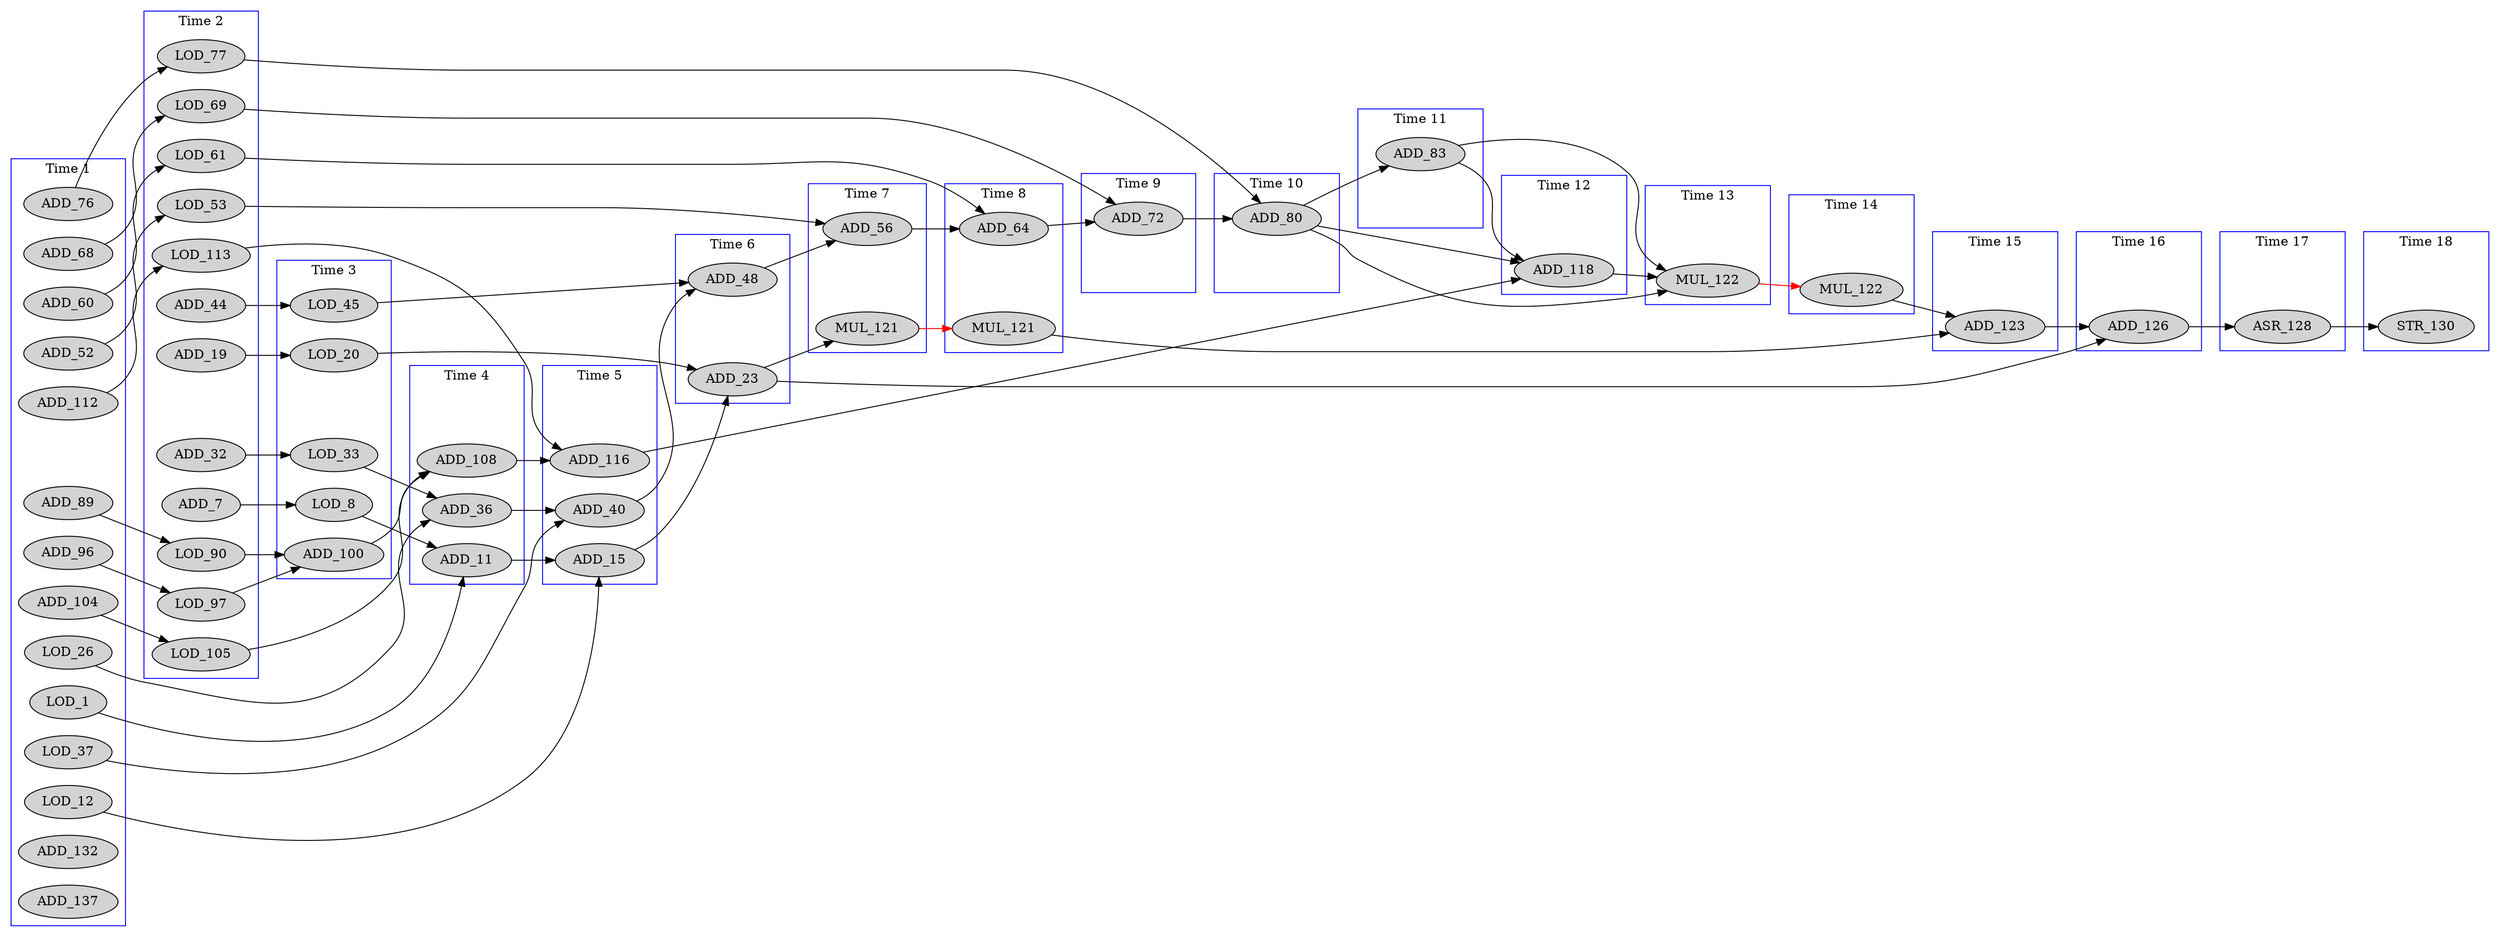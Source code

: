 digraph h2v2_smooth_downsample_dfg__6 {
  rankdir = LR;
  newrank="true"
  subgraph cluster_1 {
    rank=same;
    node [style=filled];
    label = "Time 1";
    color = blue;
    pseudo_1 [style=invis];
    LOD_1
    LOD_12
    LOD_26
    LOD_37
    ADD_52
    ADD_60
    ADD_68
    ADD_76
    ADD_89
    ADD_96
    ADD_104
    ADD_112
    ADD_132
    ADD_137
  }
  subgraph cluster_2 {
    rank=same;
    node [style=filled];
    label = "Time 2";
    color = blue;
    pseudo_2 [style=invis];
    ADD_7
    ADD_19
    ADD_32
    ADD_44
    LOD_53
    LOD_61
    LOD_69
    LOD_77
    LOD_90
    LOD_97
    LOD_105
    LOD_113
  }
  subgraph cluster_3 {
    rank=same;
    node [style=filled];
    label = "Time 3";
    color = blue;
    pseudo_3 [style=invis];
    LOD_8
    LOD_20
    LOD_33
    LOD_45
    ADD_100
  }
  subgraph cluster_4 {
    rank=same;
    node [style=filled];
    label = "Time 4";
    color = blue;
    pseudo_4 [style=invis];
    ADD_11
    ADD_36
    ADD_108
  }
  subgraph cluster_5 {
    rank=same;
    node [style=filled];
    label = "Time 5";
    color = blue;
    pseudo_5 [style=invis];
    ADD_15
    ADD_40
    ADD_116
  }
  subgraph cluster_6 {
    rank=same;
    node [style=filled];
    label = "Time 6";
    color = blue;
    pseudo_6 [style=invis];
    ADD_23
    ADD_48
  }
  subgraph cluster_7 {
    rank=same;
    node [style=filled];
    label = "Time 7";
    color = blue;
    pseudo_7 [style=invis];
    ADD_56
    MUL_121_0 [label=MUL_121]
  }
  subgraph cluster_8 {
    rank=same;
    node [style=filled];
    label = "Time 8";
    color = blue;
    pseudo_8 [style=invis];
    ADD_64
    MUL_121_1 [label=MUL_121]
  }
  subgraph cluster_9 {
    rank=same;
    node [style=filled];
    label = "Time 9";
    color = blue;
    pseudo_9 [style=invis];
    ADD_72
  }
  subgraph cluster_10 {
    rank=same;
    node [style=filled];
    label = "Time 10";
    color = blue;
    pseudo_10 [style=invis];
    ADD_80
  }
  subgraph cluster_11 {
    rank=same;
    node [style=filled];
    label = "Time 11";
    color = blue;
    pseudo_11 [style=invis];
    ADD_83
  }
  subgraph cluster_12 {
    rank=same;
    node [style=filled];
    label = "Time 12";
    color = blue;
    pseudo_12 [style=invis];
    ADD_118
  }
  subgraph cluster_13 {
    rank=same;
    node [style=filled];
    label = "Time 13";
    color = blue;
    pseudo_13 [style=invis];
    MUL_122_0 [label=MUL_122]
  }
  subgraph cluster_14 {
    rank=same;
    node [style=filled];
    label = "Time 14";
    color = blue;
    pseudo_14 [style=invis];
    MUL_122_1 [label=MUL_122]
  }
  subgraph cluster_15 {
    rank=same;
    node [style=filled];
    label = "Time 15";
    color = blue;
    pseudo_15 [style=invis];
    ADD_123
  }
  subgraph cluster_16 {
    rank=same;
    node [style=filled];
    label = "Time 16";
    color = blue;
    pseudo_16 [style=invis];
    ADD_126
  }
  subgraph cluster_17 {
    rank=same;
    node [style=filled];
    label = "Time 17";
    color = blue;
    pseudo_17 [style=invis];
    ASR_128
  }
  subgraph cluster_18 {
    rank=same;
    node [style=filled];
    label = "Time 18";
    color = blue;
    pseudo_18 [style=invis];
    STR_130
  }
    pseudo_1->pseudo_2 [style=invis];
    pseudo_2->pseudo_3 [style=invis];
    pseudo_3->pseudo_4 [style=invis];
    pseudo_4->pseudo_5 [style=invis];
    pseudo_5->pseudo_6 [style=invis];
    pseudo_6->pseudo_7 [style=invis];
    pseudo_7->pseudo_8 [style=invis];
    pseudo_8->pseudo_9 [style=invis];
    pseudo_9->pseudo_10 [style=invis];
    pseudo_10->pseudo_11 [style=invis];
    pseudo_11->pseudo_12 [style=invis];
    pseudo_12->pseudo_13 [style=invis];
    pseudo_13->pseudo_14 [style=invis];
    pseudo_14->pseudo_15 [style=invis];
    pseudo_15->pseudo_16 [style=invis];
    pseudo_16->pseudo_17 [style=invis];
    pseudo_17->pseudo_18 [style=invis];
    MUL_121_0 -> MUL_121_1 [color=red];
    MUL_122_0 -> MUL_122_1 [color=red];
    LOD_1 -> ADD_11 [ name = 0 ];
    ADD_7 -> LOD_8 [ name = 2 ];
    LOD_8 -> ADD_11 [ name = 3 ];
    ADD_11 -> ADD_15 [ name = 4 ];
    LOD_12 -> ADD_15 [ name = 5 ];
    ADD_15 -> ADD_23 [ name = 6 ];
    ADD_19 -> LOD_20 [ name = 8 ];
    LOD_20 -> ADD_23 [ name = 9 ];
    ADD_23 -> MUL_121_0 [ name = 10 ];
    ADD_23 -> ADD_126 [ name = 11 ];
    LOD_26 -> ADD_36 [ name = 12 ];
    ADD_32 -> LOD_33 [ name = 14 ];
    LOD_33 -> ADD_36 [ name = 15 ];
    ADD_36 -> ADD_40 [ name = 16 ];
    LOD_37 -> ADD_40 [ name = 17 ];
    ADD_40 -> ADD_48 [ name = 18 ];
    ADD_44 -> LOD_45 [ name = 20 ];
    LOD_45 -> ADD_48 [ name = 21 ];
    ADD_48 -> ADD_56 [ name = 22 ];
    ADD_52 -> LOD_53 [ name = 24 ];
    LOD_53 -> ADD_56 [ name = 25 ];
    ADD_56 -> ADD_64 [ name = 26 ];
    ADD_60 -> LOD_61 [ name = 28 ];
    LOD_61 -> ADD_64 [ name = 29 ];
    ADD_64 -> ADD_72 [ name = 30 ];
    ADD_68 -> LOD_69 [ name = 32 ];
    LOD_69 -> ADD_72 [ name = 33 ];
    ADD_72 -> ADD_80 [ name = 34 ];
    ADD_76 -> LOD_77 [ name = 36 ];
    LOD_77 -> ADD_80 [ name = 37 ];
    ADD_80 -> ADD_83 [ name = 38 ];
    ADD_80 -> ADD_118 [ name = 40 ];
    ADD_80 -> MUL_122_0 [ name = 41 ];
    ADD_83 -> ADD_118 [ name = 42 ];
    ADD_83 -> MUL_122_0 [ name = 43 ];
    ADD_89 -> LOD_90 [ name = 45 ];
    LOD_90 -> ADD_100 [ name = 46 ];
    ADD_96 -> LOD_97 [ name = 48 ];
    LOD_97 -> ADD_100 [ name = 49 ];
    ADD_100 -> ADD_108 [ name = 50 ];
    ADD_104 -> LOD_105 [ name = 52 ];
    LOD_105 -> ADD_108 [ name = 53 ];
    ADD_108 -> ADD_116 [ name = 54 ];
    ADD_112 -> LOD_113 [ name = 56 ];
    LOD_113 -> ADD_116 [ name = 57 ];
    ADD_116 -> ADD_118 [ name = 58 ];
    ADD_118 -> MUL_122_0 [ name = 59 ];
    MUL_121_1 -> ADD_123 [ name = 60 ];
    MUL_122_1 -> ADD_123 [ name = 61 ];
    ADD_123 -> ADD_126 [ name = 62 ];
    ADD_126 -> ASR_128 [ name = 64 ];
    ASR_128 -> STR_130 [ name = 66 ];
}